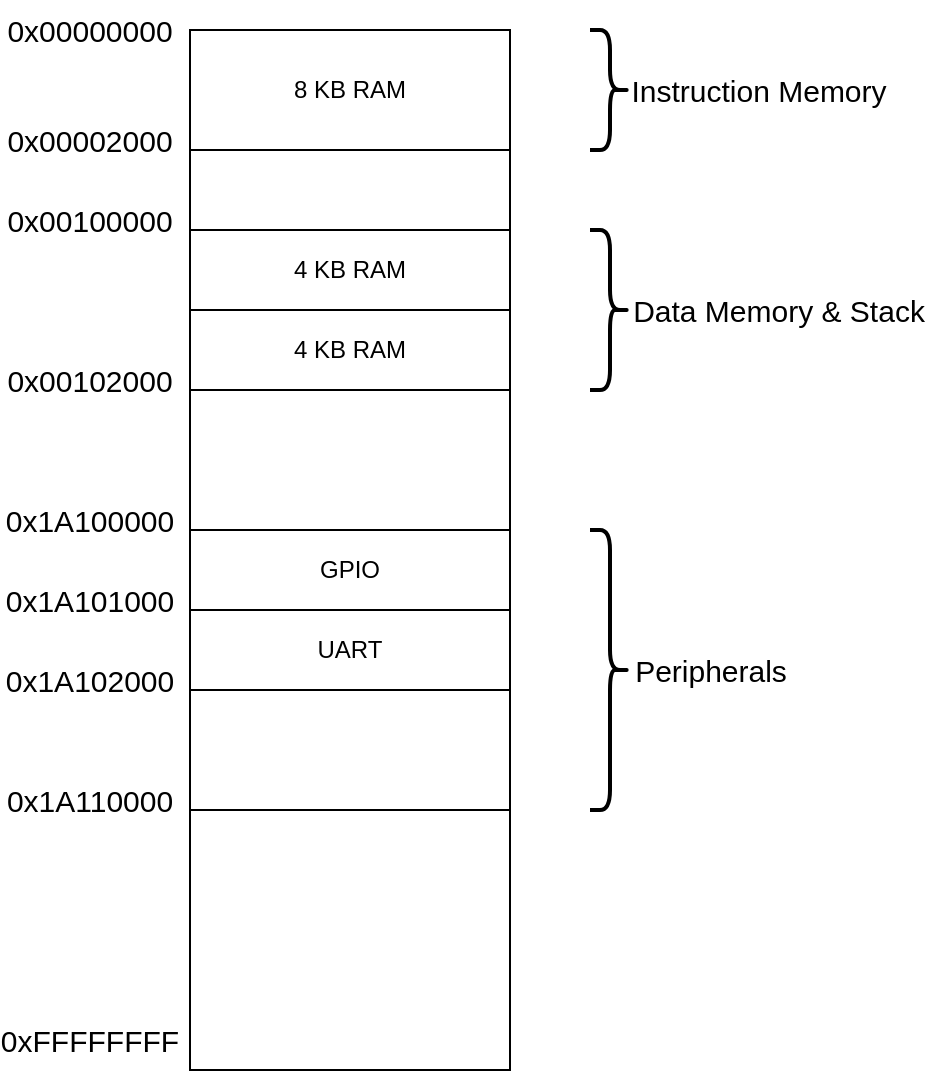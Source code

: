 <mxfile version="20.4.0" type="device"><diagram id="9POOiYe_dt5bLTBfAdKZ" name="Pagina-1"><mxGraphModel dx="1426" dy="825" grid="1" gridSize="10" guides="1" tooltips="1" connect="1" arrows="1" fold="1" page="1" pageScale="1" pageWidth="1654" pageHeight="2336" math="0" shadow="0"><root><mxCell id="0"/><mxCell id="1" parent="0"/><mxCell id="rpRBj7S7Isp4DAz3JqFW-1" value="" style="rounded=0;whiteSpace=wrap;html=1;" vertex="1" parent="1"><mxGeometry x="440" y="70" width="160" height="520" as="geometry"/></mxCell><mxCell id="rpRBj7S7Isp4DAz3JqFW-2" value="8 KB RAM" style="rounded=0;whiteSpace=wrap;html=1;" vertex="1" parent="1"><mxGeometry x="440" y="70" width="160" height="60" as="geometry"/></mxCell><mxCell id="rpRBj7S7Isp4DAz3JqFW-3" value="4 KB RAM" style="rounded=0;whiteSpace=wrap;html=1;" vertex="1" parent="1"><mxGeometry x="440" y="170" width="160" height="40" as="geometry"/></mxCell><mxCell id="rpRBj7S7Isp4DAz3JqFW-4" value="4 KB RAM" style="rounded=0;whiteSpace=wrap;html=1;" vertex="1" parent="1"><mxGeometry x="440" y="210" width="160" height="40" as="geometry"/></mxCell><mxCell id="rpRBj7S7Isp4DAz3JqFW-5" value="" style="rounded=0;whiteSpace=wrap;html=1;" vertex="1" parent="1"><mxGeometry x="440" y="320" width="160" height="140" as="geometry"/></mxCell><mxCell id="rpRBj7S7Isp4DAz3JqFW-6" value="GPIO" style="rounded=0;whiteSpace=wrap;html=1;" vertex="1" parent="1"><mxGeometry x="440" y="320" width="160" height="40" as="geometry"/></mxCell><mxCell id="rpRBj7S7Isp4DAz3JqFW-7" value="UART" style="rounded=0;whiteSpace=wrap;html=1;" vertex="1" parent="1"><mxGeometry x="440" y="360" width="160" height="40" as="geometry"/></mxCell><mxCell id="rpRBj7S7Isp4DAz3JqFW-8" value="0x00000000" style="text;html=1;strokeColor=none;fillColor=none;align=center;verticalAlign=middle;whiteSpace=wrap;rounded=0;fontSize=15;" vertex="1" parent="1"><mxGeometry x="360" y="55" width="60" height="30" as="geometry"/></mxCell><mxCell id="rpRBj7S7Isp4DAz3JqFW-9" value="0x00002000" style="text;html=1;strokeColor=none;fillColor=none;align=center;verticalAlign=middle;whiteSpace=wrap;rounded=0;fontSize=15;" vertex="1" parent="1"><mxGeometry x="360" y="110" width="60" height="30" as="geometry"/></mxCell><mxCell id="rpRBj7S7Isp4DAz3JqFW-10" value="0x00100000" style="text;html=1;strokeColor=none;fillColor=none;align=center;verticalAlign=middle;whiteSpace=wrap;rounded=0;fontSize=15;" vertex="1" parent="1"><mxGeometry x="360" y="150" width="60" height="30" as="geometry"/></mxCell><mxCell id="rpRBj7S7Isp4DAz3JqFW-11" value="0x00102000" style="text;html=1;strokeColor=none;fillColor=none;align=center;verticalAlign=middle;whiteSpace=wrap;rounded=0;fontSize=15;" vertex="1" parent="1"><mxGeometry x="360" y="230" width="60" height="30" as="geometry"/></mxCell><mxCell id="rpRBj7S7Isp4DAz3JqFW-12" value="0x1A100000" style="text;html=1;strokeColor=none;fillColor=none;align=center;verticalAlign=middle;whiteSpace=wrap;rounded=0;fontSize=15;" vertex="1" parent="1"><mxGeometry x="360" y="300" width="60" height="30" as="geometry"/></mxCell><mxCell id="rpRBj7S7Isp4DAz3JqFW-13" value="0x1A101000" style="text;html=1;strokeColor=none;fillColor=none;align=center;verticalAlign=middle;whiteSpace=wrap;rounded=0;fontSize=15;" vertex="1" parent="1"><mxGeometry x="360" y="340" width="60" height="30" as="geometry"/></mxCell><mxCell id="rpRBj7S7Isp4DAz3JqFW-14" value="0x1A102000" style="text;html=1;strokeColor=none;fillColor=none;align=center;verticalAlign=middle;whiteSpace=wrap;rounded=0;fontSize=15;" vertex="1" parent="1"><mxGeometry x="360" y="380" width="60" height="30" as="geometry"/></mxCell><mxCell id="rpRBj7S7Isp4DAz3JqFW-15" value="0x1A110000" style="text;html=1;strokeColor=none;fillColor=none;align=center;verticalAlign=middle;whiteSpace=wrap;rounded=0;fontSize=15;" vertex="1" parent="1"><mxGeometry x="360" y="440" width="60" height="30" as="geometry"/></mxCell><mxCell id="rpRBj7S7Isp4DAz3JqFW-16" value="0xFFFFFFFF" style="text;html=1;strokeColor=none;fillColor=none;align=center;verticalAlign=middle;whiteSpace=wrap;rounded=0;fontSize=15;" vertex="1" parent="1"><mxGeometry x="360" y="560" width="60" height="30" as="geometry"/></mxCell><mxCell id="rpRBj7S7Isp4DAz3JqFW-17" value="" style="shape=curlyBracket;whiteSpace=wrap;html=1;rounded=1;flipH=1;strokeWidth=2;" vertex="1" parent="1"><mxGeometry x="640" y="70" width="20" height="60" as="geometry"/></mxCell><mxCell id="rpRBj7S7Isp4DAz3JqFW-18" value="" style="shape=curlyBracket;whiteSpace=wrap;html=1;rounded=1;flipH=1;strokeWidth=2;" vertex="1" parent="1"><mxGeometry x="640" y="170" width="20" height="80" as="geometry"/></mxCell><mxCell id="rpRBj7S7Isp4DAz3JqFW-19" value="" style="shape=curlyBracket;whiteSpace=wrap;html=1;rounded=1;flipH=1;strokeWidth=2;" vertex="1" parent="1"><mxGeometry x="640" y="320" width="20" height="140" as="geometry"/></mxCell><mxCell id="rpRBj7S7Isp4DAz3JqFW-20" value="Instruction Memory" style="text;html=1;align=center;verticalAlign=middle;resizable=0;points=[];autosize=1;strokeColor=none;fillColor=none;fontSize=15;fontStyle=0" vertex="1" parent="1"><mxGeometry x="649" y="85" width="150" height="30" as="geometry"/></mxCell><mxCell id="rpRBj7S7Isp4DAz3JqFW-21" value="Data Memory &amp;amp; Stack" style="text;html=1;align=center;verticalAlign=middle;resizable=0;points=[];autosize=1;strokeColor=none;fillColor=none;fontSize=15;" vertex="1" parent="1"><mxGeometry x="649" y="195" width="170" height="30" as="geometry"/></mxCell><mxCell id="rpRBj7S7Isp4DAz3JqFW-22" value="Peripherals" style="text;html=1;align=center;verticalAlign=middle;resizable=0;points=[];autosize=1;strokeColor=none;fillColor=none;fontSize=15;" vertex="1" parent="1"><mxGeometry x="650" y="375" width="100" height="30" as="geometry"/></mxCell></root></mxGraphModel></diagram></mxfile>